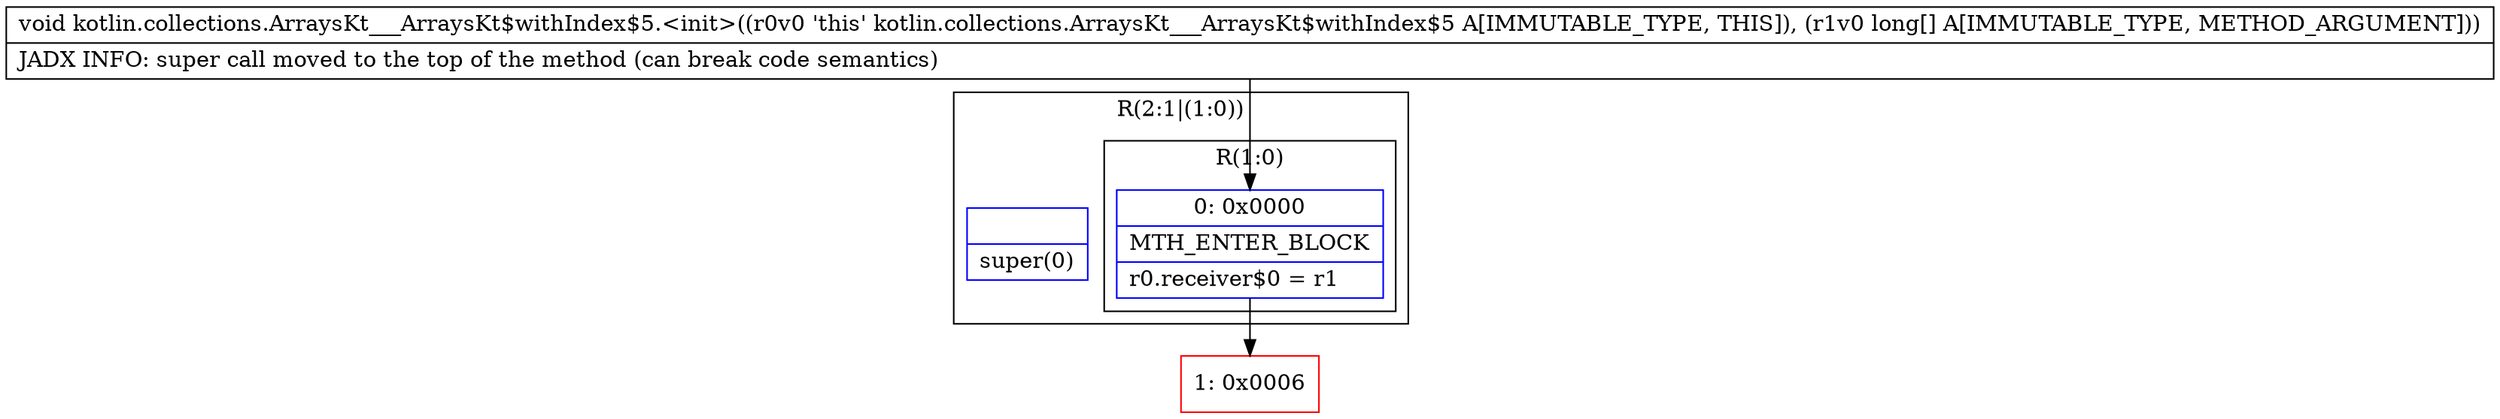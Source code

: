 digraph "CFG forkotlin.collections.ArraysKt___ArraysKt$withIndex$5.\<init\>([J)V" {
subgraph cluster_Region_1612001970 {
label = "R(2:1|(1:0))";
node [shape=record,color=blue];
Node_InsnContainer_307314119 [shape=record,label="{|super(0)\l}"];
subgraph cluster_Region_1600969035 {
label = "R(1:0)";
node [shape=record,color=blue];
Node_0 [shape=record,label="{0\:\ 0x0000|MTH_ENTER_BLOCK\l|r0.receiver$0 = r1\l}"];
}
}
Node_1 [shape=record,color=red,label="{1\:\ 0x0006}"];
MethodNode[shape=record,label="{void kotlin.collections.ArraysKt___ArraysKt$withIndex$5.\<init\>((r0v0 'this' kotlin.collections.ArraysKt___ArraysKt$withIndex$5 A[IMMUTABLE_TYPE, THIS]), (r1v0 long[] A[IMMUTABLE_TYPE, METHOD_ARGUMENT]))  | JADX INFO: super call moved to the top of the method (can break code semantics)\l}"];
MethodNode -> Node_0;
Node_0 -> Node_1;
}

